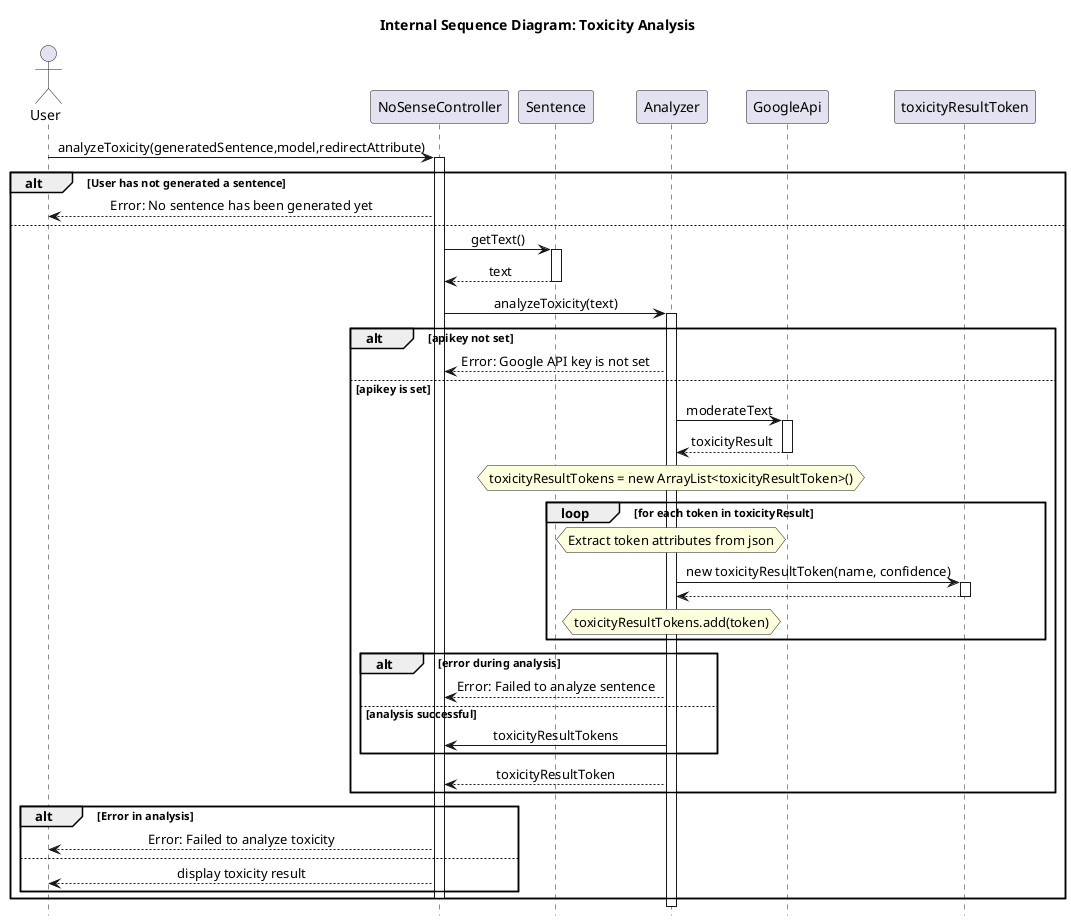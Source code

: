 @startuml InternalToxicityAnalysis
hide footbox
skinparam sequenceMessageAlign center
title Internal Sequence Diagram: Toxicity Analysis

actor User
participant NoSenseController
participant Sentence
participant Analyzer
participant GoogleApi
User -> NoSenseController: analyzeToxicity(generatedSentence,model,redirectAttribute)
activate NoSenseController
alt User has not generated a sentence
    NoSenseController --> User: Error: No sentence has been generated yet
else
    NoSenseController -> Sentence: getText()
    activate Sentence
    Sentence --> NoSenseController: text
    deactivate Sentence
    NoSenseController -> Analyzer: analyzeToxicity(text)
    activate Analyzer
    alt apikey not set
        Analyzer --> NoSenseController: Error: Google API key is not set
    else apikey is set
        Analyzer -> GoogleApi: moderateText
        activate GoogleApi
        GoogleApi --> Analyzer: toxicityResult
        deactivate GoogleApi
        hnote over Analyzer: toxicityResultTokens = new ArrayList<toxicityResultToken>()
        loop for each token in toxicityResult
            hnote over Analyzer: Extract token attributes from json
            Analyzer -> toxicityResultToken: new toxicityResultToken(name, confidence)
            activate toxicityResultToken
            toxicityResultToken --> Analyzer
            deactivate toxicityResultToken
            hnote over Analyzer: toxicityResultTokens.add(token)
        end
        alt error during analysis
            Analyzer --> NoSenseController: Error: Failed to analyze sentence
        else analysis successful
            Analyzer -> NoSenseController: toxicityResultTokens
        end
        Analyzer --> NoSenseController: toxicityResultToken
    end
    alt Error in analysis
        NoSenseController --> User: Error: Failed to analyze toxicity
    else
        NoSenseController --> User: display toxicity result
    end

    deactivate NoSenseController
end



@enduml